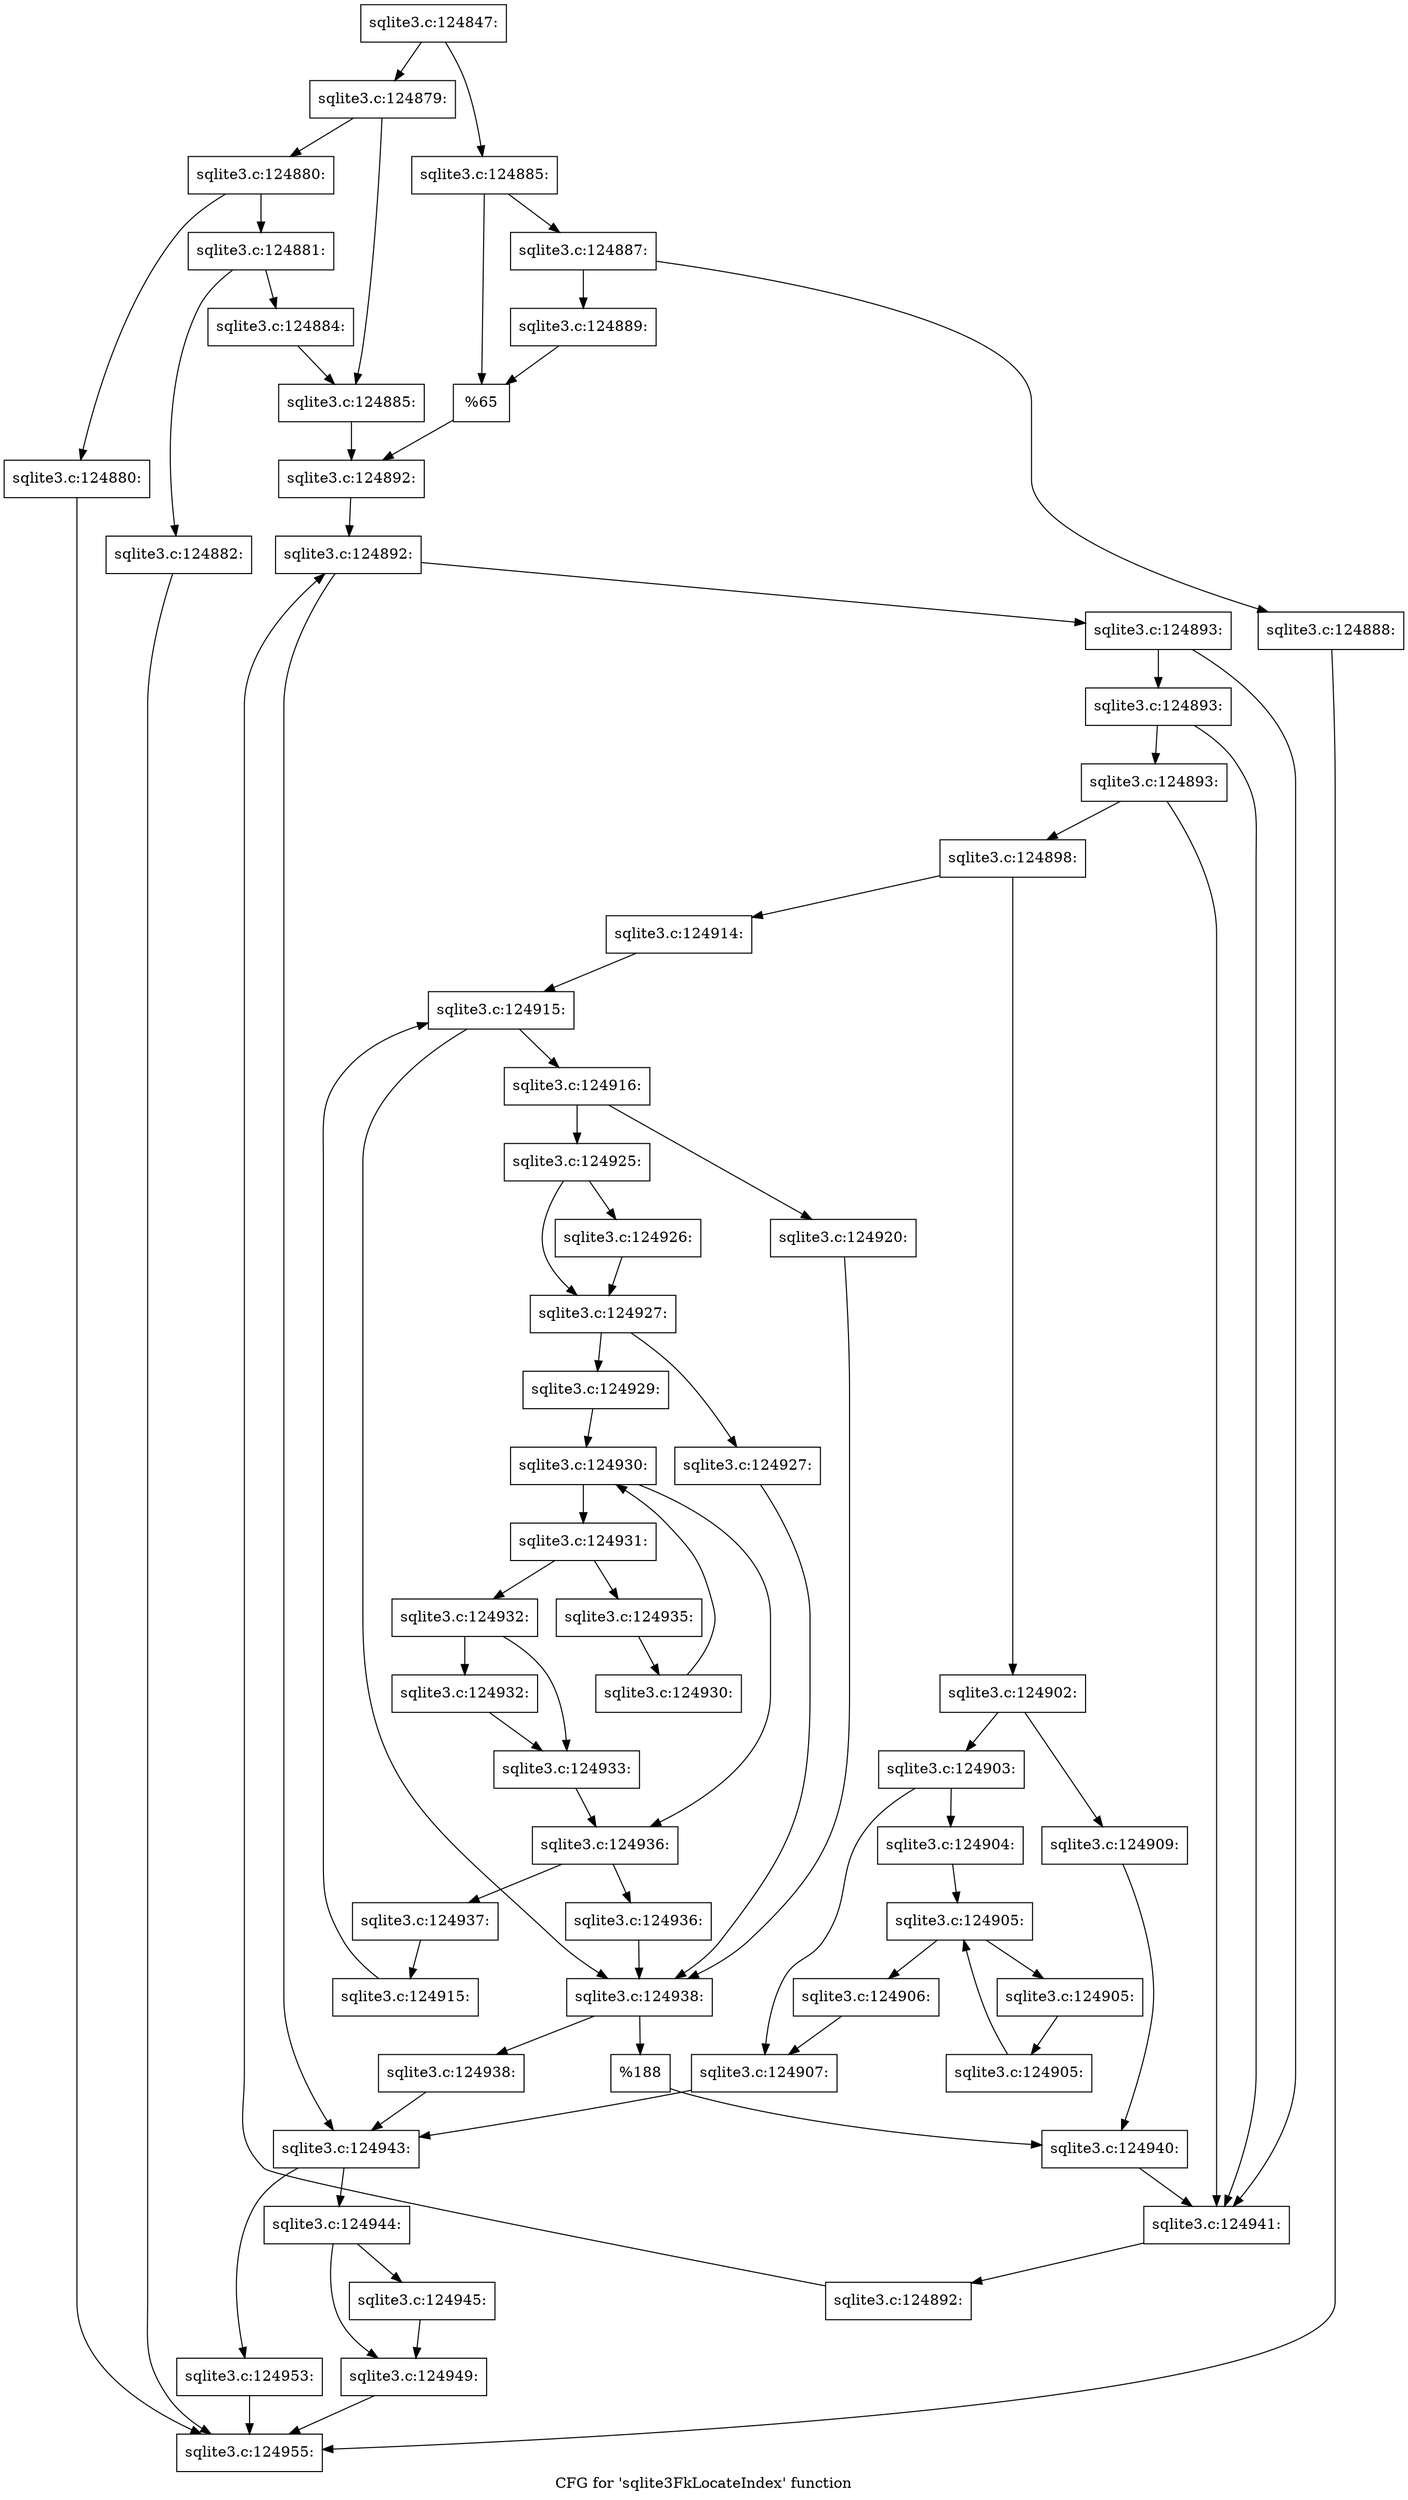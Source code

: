 digraph "CFG for 'sqlite3FkLocateIndex' function" {
	label="CFG for 'sqlite3FkLocateIndex' function";

	Node0x55c0f9d9a260 [shape=record,label="{sqlite3.c:124847:}"];
	Node0x55c0f9d9a260 -> Node0x55c0f9da5ca0;
	Node0x55c0f9d9a260 -> Node0x55c0f9da5d40;
	Node0x55c0f9da5ca0 [shape=record,label="{sqlite3.c:124879:}"];
	Node0x55c0f9da5ca0 -> Node0x55c0f9da6150;
	Node0x55c0f9da5ca0 -> Node0x55c0f9da61a0;
	Node0x55c0f9da6150 [shape=record,label="{sqlite3.c:124880:}"];
	Node0x55c0f9da6150 -> Node0x55c0f9da6760;
	Node0x55c0f9da6150 -> Node0x55c0f9da6710;
	Node0x55c0f9da6710 [shape=record,label="{sqlite3.c:124880:}"];
	Node0x55c0f9da6710 -> Node0x55c0f9d9bf80;
	Node0x55c0f9da6760 [shape=record,label="{sqlite3.c:124881:}"];
	Node0x55c0f9da6760 -> Node0x55c0f9da6ba0;
	Node0x55c0f9da6760 -> Node0x55c0f9da6b50;
	Node0x55c0f9da6b50 [shape=record,label="{sqlite3.c:124882:}"];
	Node0x55c0f9da6b50 -> Node0x55c0f9d9bf80;
	Node0x55c0f9da6ba0 [shape=record,label="{sqlite3.c:124884:}"];
	Node0x55c0f9da6ba0 -> Node0x55c0f9da61a0;
	Node0x55c0f9da61a0 [shape=record,label="{sqlite3.c:124885:}"];
	Node0x55c0f9da61a0 -> Node0x55c0f9da5cf0;
	Node0x55c0f9da5d40 [shape=record,label="{sqlite3.c:124885:}"];
	Node0x55c0f9da5d40 -> Node0x55c0f9da7a30;
	Node0x55c0f9da5d40 -> Node0x55c0f9da7a80;
	Node0x55c0f9da7a30 [shape=record,label="{sqlite3.c:124887:}"];
	Node0x55c0f9da7a30 -> Node0x55c0f9da84c0;
	Node0x55c0f9da7a30 -> Node0x55c0f9da8470;
	Node0x55c0f9da8470 [shape=record,label="{sqlite3.c:124888:}"];
	Node0x55c0f9da8470 -> Node0x55c0f9d9bf80;
	Node0x55c0f9da84c0 [shape=record,label="{sqlite3.c:124889:}"];
	Node0x55c0f9da84c0 -> Node0x55c0f9da7a80;
	Node0x55c0f9da7a80 [shape=record,label="{%65}"];
	Node0x55c0f9da7a80 -> Node0x55c0f9da5cf0;
	Node0x55c0f9da5cf0 [shape=record,label="{sqlite3.c:124892:}"];
	Node0x55c0f9da5cf0 -> Node0x55c0f9da8fd0;
	Node0x55c0f9da8fd0 [shape=record,label="{sqlite3.c:124892:}"];
	Node0x55c0f9da8fd0 -> Node0x55c0f9da91f0;
	Node0x55c0f9da8fd0 -> Node0x55c0f9da8c50;
	Node0x55c0f9da91f0 [shape=record,label="{sqlite3.c:124893:}"];
	Node0x55c0f9da91f0 -> Node0x55c0f9da9650;
	Node0x55c0f9da91f0 -> Node0x55c0f9da9580;
	Node0x55c0f9da9650 [shape=record,label="{sqlite3.c:124893:}"];
	Node0x55c0f9da9650 -> Node0x55c0f9da95d0;
	Node0x55c0f9da9650 -> Node0x55c0f9da9580;
	Node0x55c0f9da95d0 [shape=record,label="{sqlite3.c:124893:}"];
	Node0x55c0f9da95d0 -> Node0x55c0f9da9530;
	Node0x55c0f9da95d0 -> Node0x55c0f9da9580;
	Node0x55c0f9da9530 [shape=record,label="{sqlite3.c:124898:}"];
	Node0x55c0f9da9530 -> Node0x55c0f9daa3f0;
	Node0x55c0f9da9530 -> Node0x55c0f9daa490;
	Node0x55c0f9daa3f0 [shape=record,label="{sqlite3.c:124902:}"];
	Node0x55c0f9daa3f0 -> Node0x55c0f9daa830;
	Node0x55c0f9daa3f0 -> Node0x55c0f9daa880;
	Node0x55c0f9daa830 [shape=record,label="{sqlite3.c:124903:}"];
	Node0x55c0f9daa830 -> Node0x55c0f9daadf0;
	Node0x55c0f9daa830 -> Node0x55c0f9daae40;
	Node0x55c0f9daadf0 [shape=record,label="{sqlite3.c:124904:}"];
	Node0x55c0f9daadf0 -> Node0x55c0f9dab540;
	Node0x55c0f9dab540 [shape=record,label="{sqlite3.c:124905:}"];
	Node0x55c0f9dab540 -> Node0x55c0f9dab760;
	Node0x55c0f9dab540 -> Node0x55c0f9dab390;
	Node0x55c0f9dab760 [shape=record,label="{sqlite3.c:124905:}"];
	Node0x55c0f9dab760 -> Node0x55c0f9dab6d0;
	Node0x55c0f9dab6d0 [shape=record,label="{sqlite3.c:124905:}"];
	Node0x55c0f9dab6d0 -> Node0x55c0f9dab540;
	Node0x55c0f9dab390 [shape=record,label="{sqlite3.c:124906:}"];
	Node0x55c0f9dab390 -> Node0x55c0f9daae40;
	Node0x55c0f9daae40 [shape=record,label="{sqlite3.c:124907:}"];
	Node0x55c0f9daae40 -> Node0x55c0f9da8c50;
	Node0x55c0f9daa880 [shape=record,label="{sqlite3.c:124909:}"];
	Node0x55c0f9daa880 -> Node0x55c0f9daa440;
	Node0x55c0f9daa490 [shape=record,label="{sqlite3.c:124914:}"];
	Node0x55c0f9daa490 -> Node0x55c0f9dad020;
	Node0x55c0f9dad020 [shape=record,label="{sqlite3.c:124915:}"];
	Node0x55c0f9dad020 -> Node0x55c0f9dad240;
	Node0x55c0f9dad020 -> Node0x55c0f9dace70;
	Node0x55c0f9dad240 [shape=record,label="{sqlite3.c:124916:}"];
	Node0x55c0f9dad240 -> Node0x55c0f9dae3d0;
	Node0x55c0f9dad240 -> Node0x55c0f9dae420;
	Node0x55c0f9dae3d0 [shape=record,label="{sqlite3.c:124920:}"];
	Node0x55c0f9dae3d0 -> Node0x55c0f9dace70;
	Node0x55c0f9dae420 [shape=record,label="{sqlite3.c:124925:}"];
	Node0x55c0f9dae420 -> Node0x55c0f9daee80;
	Node0x55c0f9dae420 -> Node0x55c0f9daee30;
	Node0x55c0f9daee30 [shape=record,label="{sqlite3.c:124926:}"];
	Node0x55c0f9daee30 -> Node0x55c0f9daee80;
	Node0x55c0f9daee80 [shape=record,label="{sqlite3.c:124927:}"];
	Node0x55c0f9daee80 -> Node0x55c0f9daf310;
	Node0x55c0f9daee80 -> Node0x55c0f9daf360;
	Node0x55c0f9daf310 [shape=record,label="{sqlite3.c:124927:}"];
	Node0x55c0f9daf310 -> Node0x55c0f9dace70;
	Node0x55c0f9daf360 [shape=record,label="{sqlite3.c:124929:}"];
	Node0x55c0f9daf360 -> Node0x55c0f9db0380;
	Node0x55c0f9db0380 [shape=record,label="{sqlite3.c:124930:}"];
	Node0x55c0f9db0380 -> Node0x55c0f9db05a0;
	Node0x55c0f9db0380 -> Node0x55c0f9db01d0;
	Node0x55c0f9db05a0 [shape=record,label="{sqlite3.c:124931:}"];
	Node0x55c0f9db05a0 -> Node0x55c0f9db0a20;
	Node0x55c0f9db05a0 -> Node0x55c0f9db0a70;
	Node0x55c0f9db0a20 [shape=record,label="{sqlite3.c:124932:}"];
	Node0x55c0f9db0a20 -> Node0x55c0f9db13c0;
	Node0x55c0f9db0a20 -> Node0x55c0f9db1410;
	Node0x55c0f9db13c0 [shape=record,label="{sqlite3.c:124932:}"];
	Node0x55c0f9db13c0 -> Node0x55c0f9db1410;
	Node0x55c0f9db1410 [shape=record,label="{sqlite3.c:124933:}"];
	Node0x55c0f9db1410 -> Node0x55c0f9db01d0;
	Node0x55c0f9db0a70 [shape=record,label="{sqlite3.c:124935:}"];
	Node0x55c0f9db0a70 -> Node0x55c0f9db0510;
	Node0x55c0f9db0510 [shape=record,label="{sqlite3.c:124930:}"];
	Node0x55c0f9db0510 -> Node0x55c0f9db0380;
	Node0x55c0f9db01d0 [shape=record,label="{sqlite3.c:124936:}"];
	Node0x55c0f9db01d0 -> Node0x55c0f9db2380;
	Node0x55c0f9db01d0 -> Node0x55c0f9db23d0;
	Node0x55c0f9db2380 [shape=record,label="{sqlite3.c:124936:}"];
	Node0x55c0f9db2380 -> Node0x55c0f9dace70;
	Node0x55c0f9db23d0 [shape=record,label="{sqlite3.c:124937:}"];
	Node0x55c0f9db23d0 -> Node0x55c0f9dad1b0;
	Node0x55c0f9dad1b0 [shape=record,label="{sqlite3.c:124915:}"];
	Node0x55c0f9dad1b0 -> Node0x55c0f9dad020;
	Node0x55c0f9dace70 [shape=record,label="{sqlite3.c:124938:}"];
	Node0x55c0f9dace70 -> Node0x55c0f9db2b70;
	Node0x55c0f9dace70 -> Node0x55c0f9db2bc0;
	Node0x55c0f9db2b70 [shape=record,label="{sqlite3.c:124938:}"];
	Node0x55c0f9db2b70 -> Node0x55c0f9da8c50;
	Node0x55c0f9db2bc0 [shape=record,label="{%188}"];
	Node0x55c0f9db2bc0 -> Node0x55c0f9daa440;
	Node0x55c0f9daa440 [shape=record,label="{sqlite3.c:124940:}"];
	Node0x55c0f9daa440 -> Node0x55c0f9da9580;
	Node0x55c0f9da9580 [shape=record,label="{sqlite3.c:124941:}"];
	Node0x55c0f9da9580 -> Node0x55c0f9da9160;
	Node0x55c0f9da9160 [shape=record,label="{sqlite3.c:124892:}"];
	Node0x55c0f9da9160 -> Node0x55c0f9da8fd0;
	Node0x55c0f9da8c50 [shape=record,label="{sqlite3.c:124943:}"];
	Node0x55c0f9da8c50 -> Node0x55c0f9db36b0;
	Node0x55c0f9da8c50 -> Node0x55c0f9db3660;
	Node0x55c0f9db3660 [shape=record,label="{sqlite3.c:124944:}"];
	Node0x55c0f9db3660 -> Node0x55c0f9db39d0;
	Node0x55c0f9db3660 -> Node0x55c0f9db3980;
	Node0x55c0f9db3980 [shape=record,label="{sqlite3.c:124945:}"];
	Node0x55c0f9db3980 -> Node0x55c0f9db39d0;
	Node0x55c0f9db39d0 [shape=record,label="{sqlite3.c:124949:}"];
	Node0x55c0f9db39d0 -> Node0x55c0f9d9bf80;
	Node0x55c0f9db36b0 [shape=record,label="{sqlite3.c:124953:}"];
	Node0x55c0f9db36b0 -> Node0x55c0f9d9bf80;
	Node0x55c0f9d9bf80 [shape=record,label="{sqlite3.c:124955:}"];
}
